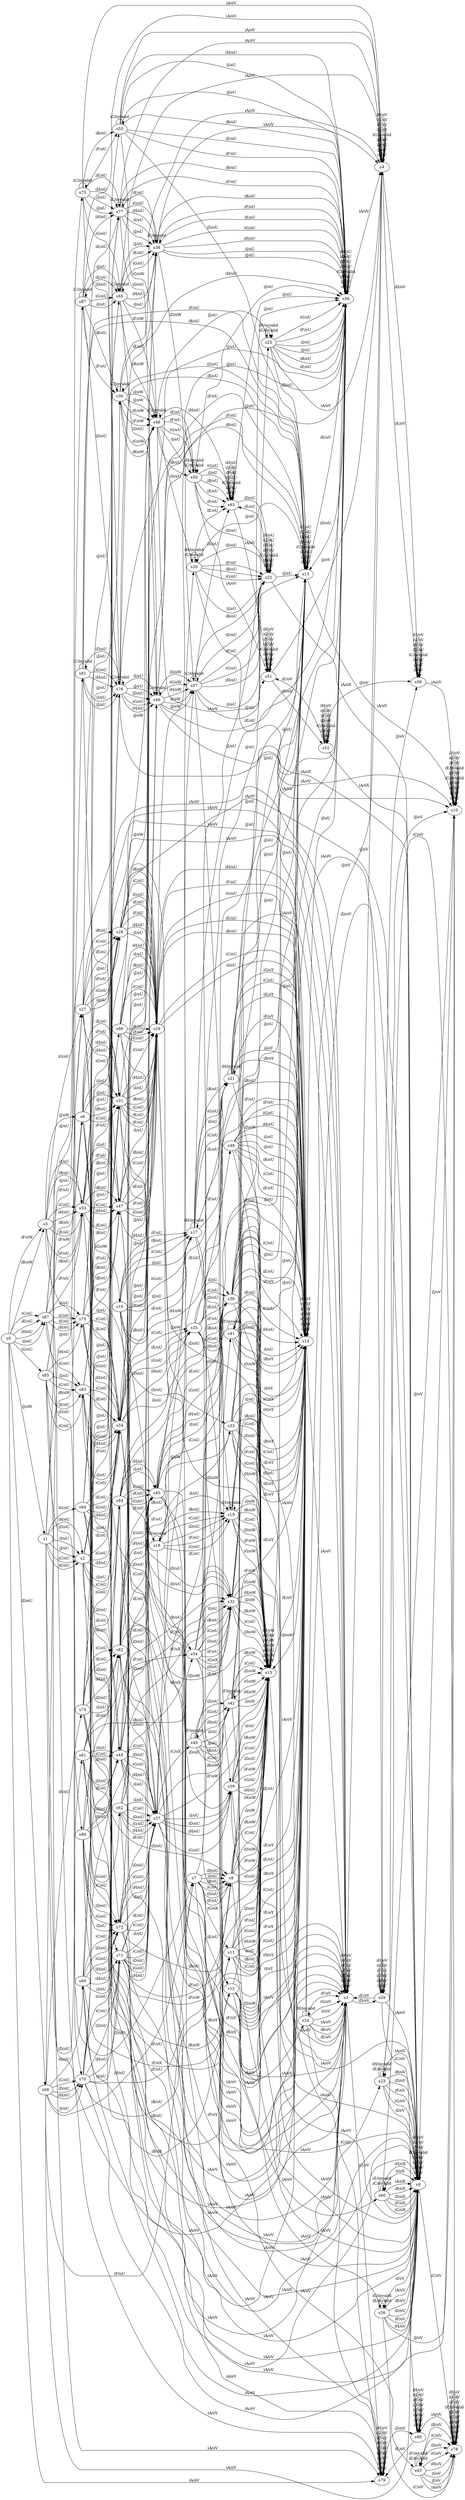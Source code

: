 digraph {
rankdir=LR
	s0 [color="black"]
	s0 -> s67 [ label="iI/oU" color="black"]
	s0 -> s1 [ label="iJ/oW" color="black"]
	s0 -> s79 [ label="iA/oV" color="black"]
	s0 -> s5 [ label="iB/oW" color="black"]
	s0 -> s67 [ label="iC/oU" color="black"]
	s0 -> s68 [ label="iD/oU" color="black"]
	s0 -> s67 [ label="iE/oU" color="black"]
	s0 -> s5 [ label="iF/oW" color="black"]
	s0 -> s85 [ label="iG/oU" color="black"]
	s0 -> s67 [ label="iH/oU" color="black"]
	s67 [color="black"]
	s67 -> s73 [ label="iI/oU" color="black"]
	s67 -> s75 [ label="iJ/oU" color="black"]
	s67 -> s3 [ label="iA/oV" color="black"]
	s67 -> s53 [ label="iB/oU" color="black"]
	s67 -> s73 [ label="iC/oU" color="black"]
	s67 -> s70 [ label="iD/oU" color="black"]
	s67 -> s73 [ label="iE/oU" color="black"]
	s67 -> s53 [ label="iF/oU" color="black"]
	s67 -> s83 [ label="iG/oU" color="black"]
	s67 -> s73 [ label="iH/oU" color="black"]
	s68 [color="black"]
	s68 -> s70 [ label="iI/oU" color="black"]
	s68 -> s81 [ label="iJ/oU" color="black"]
	s68 -> s9 [ label="iA/oV" color="black"]
	s68 -> s7 [ label="iB/oU" color="black"]
	s68 -> s70 [ label="iC/oU" color="black"]
	s68 -> s70 [ label="iD/oU" color="black"]
	s68 -> s74 [ label="iE/oU" color="black"]
	s68 -> s7 [ label="iF/oU" color="black"]
	s68 -> s69 [ label="iG/oU" color="black"]
	s68 -> s70 [ label="iH/oU" color="black"]
	s79 [color="black"]
	s79 -> s79 [ label="iI/oV" color="black"]
	s79 -> s79 [ label="iJ/oV" color="black"]
	s79 -> s79 [ label="iA/oV" color="black"]
	s79 -> s79 [ label="iB/oV" color="black"]
	s79 -> s79 [ label="iC/oV" color="black"]
	s79 -> s80 [ label="iD/oV" color="black"]
	s79 -> s79 [ label="iE/oV" color="black"]
	s79 -> s79 [ label="iF/oV" color="black"]
	s79 -> s79 [ label="iG/oV" color="black"]
	s79 -> s79 [ label="iH/oV" color="black"]
	s1 [color="black"]
	s1 -> s2 [ label="iI/oU" color="black"]
	s1 -> s2 [ label="iJ/oU" color="black"]
	s1 -> s79 [ label="iA/oV" color="black"]
	s1 -> s6 [ label="iB/oW" color="black"]
	s1 -> s2 [ label="iC/oU" color="black"]
	s1 -> s61 [ label="iD/oU" color="black"]
	s1 -> s2 [ label="iE/oU" color="black"]
	s1 -> s6 [ label="iF/oW" color="black"]
	s1 -> s64 [ label="iG/oU" color="black"]
	s1 -> s2 [ label="iH/oU" color="black"]
	s5 [color="black"]
	s5 -> s53 [ label="iI/oU" color="black"]
	s5 -> s6 [ label="iJ/oW" color="black"]
	s5 -> s79 [ label="iA/oV" color="black"]
	s5 -> s53 [ label="iB/oU" color="black"]
	s5 -> s53 [ label="iC/oU" color="black"]
	s5 -> s7 [ label="iD/oU" color="black"]
	s5 -> s53 [ label="iE/oU" color="black"]
	s5 -> s53 [ label="iF/oU" color="black"]
	s5 -> s27 [ label="iG/oU" color="black"]
	s5 -> s53 [ label="iH/oU" color="black"]
	s85 [color="black"]
	s85 -> s83 [ label="iI/oU" color="black"]
	s85 -> s87 [ label="iJ/oU" color="black"]
	s85 -> s3 [ label="iA/oV" color="black"]
	s85 -> s27 [ label="iB/oU" color="black"]
	s85 -> s83 [ label="iC/oU" color="black"]
	s85 -> s86 [ label="iD/oU" color="black"]
	s85 -> s83 [ label="iE/oU" color="black"]
	s85 -> s27 [ label="iF/oU" color="black"]
	s85 -> s83 [ label="iG/oU" color="black"]
	s85 -> s73 [ label="iH/oU" color="black"]
	s83 [color="black"]
	s83 -> s34 [ label="iI/oU" color="black"]
	s83 -> s65 [ label="iJ/oU" color="black"]
	s83 -> s3 [ label="iA/oV" color="black"]
	s83 -> s28 [ label="iB/oU" color="black"]
	s83 -> s34 [ label="iC/oU" color="black"]
	s83 -> s72 [ label="iD/oU" color="black"]
	s83 -> s34 [ label="iE/oU" color="black"]
	s83 -> s28 [ label="iF/oU" color="black"]
	s83 -> s34 [ label="iG/oU" color="black"]
	s83 -> s34 [ label="iH/oU" color="black"]
	s73 [color="black"]
	s73 -> s34 [ label="iI/oU" color="black"]
	s73 -> s77 [ label="iJ/oU" color="black"]
	s73 -> s3 [ label="iA/oV" color="black"]
	s73 -> s47 [ label="iB/oU" color="black"]
	s73 -> s34 [ label="iC/oU" color="black"]
	s73 -> s71 [ label="iD/oU" color="black"]
	s73 -> s34 [ label="iE/oU" color="black"]
	s73 -> s47 [ label="iF/oU" color="black"]
	s73 -> s34 [ label="iG/oU" color="black"]
	s73 -> s34 [ label="iH/oU" color="black"]
	s3 [color="black"]
	s3 -> s3 [ label="iI/oV" color="black"]
	s3 -> s4 [ label="iJ/oV" color="black"]
	s3 -> s3 [ label="iA/oV" color="black"]
	s3 -> s3 [ label="iB/oV" color="black"]
	s3 -> s79 [ label="iC/oV" color="black"]
	s3 -> s59 [ label="iD/oV" color="black"]
	s3 -> s3 [ label="iE/oV" color="black"]
	s3 -> s3 [ label="iF/oV" color="black"]
	s3 -> s3 [ label="iG/oV" color="black"]
	s3 -> s3 [ label="iH/oV" color="black"]
	s53 [color="black"]
	s53 -> s47 [ label="iI/oU" color="black"]
	s53 -> s55 [ label="iJ/oU" color="black"]
	s53 -> s3 [ label="iA/oV" color="black"]
	s53 -> s47 [ label="iB/oU" color="black"]
	s53 -> s47 [ label="iC/oU" color="black"]
	s53 -> s8 [ label="iD/oU" color="black"]
	s53 -> s47 [ label="iE/oU" color="black"]
	s53 -> s47 [ label="iF/oU" color="black"]
	s53 -> s28 [ label="iG/oU" color="black"]
	s53 -> s47 [ label="iH/oU" color="black"]
	s75 [color="black"]
	s75 -> s77 [ label="iI/oU" color="black"]
	s75 -> s77 [ label="iJ/oU" color="black"]
	s75 -> s4 [ label="iA/oV" color="black"]
	s75 -> s55 [ label="iB/oU" color="black"]
	s75 -> s75 [ label="iC/invalid" color="black"]
	s75 -> s76 [ label="iD/oU" color="black"]
	s75 -> s77 [ label="iE/oU" color="black"]
	s75 -> s55 [ label="iF/oU" color="black"]
	s75 -> s65 [ label="iG/oU" color="black"]
	s75 -> s77 [ label="iH/oU" color="black"]
	s70 [color="black"]
	s70 -> s71 [ label="iI/oU" color="black"]
	s70 -> s76 [ label="iJ/oU" color="black"]
	s70 -> s9 [ label="iA/oV" color="black"]
	s70 -> s8 [ label="iB/oU" color="black"]
	s70 -> s71 [ label="iC/oU" color="black"]
	s70 -> s71 [ label="iD/oU" color="black"]
	s70 -> s82 [ label="iE/oU" color="black"]
	s70 -> s8 [ label="iF/oU" color="black"]
	s70 -> s72 [ label="iG/oU" color="black"]
	s70 -> s71 [ label="iH/oU" color="black"]
	s7 [color="black"]
	s7 -> s8 [ label="iI/oU" color="black"]
	s7 -> s13 [ label="iJ/oU" color="black"]
	s7 -> s9 [ label="iA/oV" color="black"]
	s7 -> s8 [ label="iB/oU" color="black"]
	s7 -> s8 [ label="iC/oU" color="black"]
	s7 -> s8 [ label="iD/oU" color="black"]
	s7 -> s12 [ label="iE/oU" color="black"]
	s7 -> s8 [ label="iF/oU" color="black"]
	s7 -> s11 [ label="iG/oX" color="black"]
	s7 -> s8 [ label="iH/oU" color="black"]
	s74 [color="black"]
	s74 -> s82 [ label="iI/oU" color="black"]
	s74 -> s77 [ label="iJ/oU" color="black"]
	s74 -> s3 [ label="iA/oV" color="black"]
	s74 -> s12 [ label="iB/oU" color="black"]
	s74 -> s82 [ label="iC/oU" color="black"]
	s74 -> s71 [ label="iD/oU" color="black"]
	s74 -> s82 [ label="iE/oU" color="black"]
	s74 -> s12 [ label="iF/oU" color="black"]
	s74 -> s84 [ label="iG/oU" color="black"]
	s74 -> s82 [ label="iH/oU" color="black"]
	s69 [color="black"]
	s69 -> s72 [ label="iI/oU" color="black"]
	s69 -> s76 [ label="iJ/oU" color="black"]
	s69 -> s9 [ label="iA/oV" color="black"]
	s69 -> s11 [ label="iB/oX" color="black"]
	s69 -> s72 [ label="iC/oU" color="black"]
	s69 -> s72 [ label="iD/oU" color="black"]
	s69 -> s84 [ label="iE/oU" color="black"]
	s69 -> s11 [ label="iF/oX" color="black"]
	s69 -> s72 [ label="iG/oU" color="black"]
	s69 -> s72 [ label="iH/oU" color="black"]
	s9 [color="black"]
	s9 -> s9 [ label="iI/oV" color="black"]
	s9 -> s10 [ label="iJ/oV" color="black"]
	s9 -> s9 [ label="iA/oV" color="black"]
	s9 -> s9 [ label="iB/oV" color="black"]
	s9 -> s78 [ label="iC/oV" color="black"]
	s9 -> s9 [ label="iD/oV" color="black"]
	s9 -> s9 [ label="iE/invalid" color="black"]
	s9 -> s9 [ label="iF/oV" color="black"]
	s9 -> s9 [ label="iG/oV" color="black"]
	s9 -> s9 [ label="iH/oV" color="black"]
	s81 [color="black"]
	s81 -> s76 [ label="iI/oU" color="black"]
	s81 -> s76 [ label="iJ/oU" color="black"]
	s81 -> s10 [ label="iA/oV" color="black"]
	s81 -> s13 [ label="iB/oU" color="black"]
	s81 -> s81 [ label="iC/invalid" color="black"]
	s81 -> s76 [ label="iD/oU" color="black"]
	s81 -> s77 [ label="iE/oU" color="black"]
	s81 -> s13 [ label="iF/oU" color="black"]
	s81 -> s76 [ label="iG/oU" color="black"]
	s81 -> s76 [ label="iH/oU" color="black"]
	s80 [color="black"]
	s80 -> s80 [ label="iI/oV" color="black"]
	s80 -> s80 [ label="iJ/oV" color="black"]
	s80 -> s78 [ label="iA/oV" color="black"]
	s80 -> s80 [ label="iB/oV" color="black"]
	s80 -> s80 [ label="iC/oV" color="black"]
	s80 -> s80 [ label="iD/oV" color="black"]
	s80 -> s79 [ label="iE/oV" color="black"]
	s80 -> s80 [ label="iF/oV" color="black"]
	s80 -> s80 [ label="iG/oV" color="black"]
	s80 -> s80 [ label="iH/oV" color="black"]
	s61 [color="black"]
	s61 -> s44 [ label="iI/oU" color="black"]
	s61 -> s76 [ label="iJ/oU" color="black"]
	s61 -> s9 [ label="iA/oV" color="black"]
	s61 -> s54 [ label="iB/oU" color="black"]
	s61 -> s44 [ label="iC/oU" color="black"]
	s61 -> s44 [ label="iD/oU" color="black"]
	s61 -> s84 [ label="iE/oU" color="black"]
	s61 -> s54 [ label="iF/oU" color="black"]
	s61 -> s62 [ label="iG/oU" color="black"]
	s61 -> s44 [ label="iH/oU" color="black"]
	s64 [color="black"]
	s64 -> s34 [ label="iI/oU" color="black"]
	s64 -> s65 [ label="iJ/oU" color="black"]
	s64 -> s3 [ label="iA/oV" color="black"]
	s64 -> s66 [ label="iB/oU" color="black"]
	s64 -> s34 [ label="iC/oU" color="black"]
	s64 -> s44 [ label="iD/oU" color="black"]
	s64 -> s34 [ label="iE/oU" color="black"]
	s64 -> s66 [ label="iF/oU" color="black"]
	s64 -> s34 [ label="iG/oU" color="black"]
	s64 -> s34 [ label="iH/oU" color="black"]
	s6 [color="black"]
	s6 -> s31 [ label="iI/oU" color="black"]
	s6 -> s31 [ label="iJ/oU" color="black"]
	s6 -> s79 [ label="iA/oV" color="black"]
	s6 -> s31 [ label="iB/oU" color="black"]
	s6 -> s31 [ label="iC/oU" color="black"]
	s6 -> s54 [ label="iD/oU" color="black"]
	s6 -> s31 [ label="iE/oU" color="black"]
	s6 -> s31 [ label="iF/oU" color="black"]
	s6 -> s16 [ label="iG/oW" color="black"]
	s6 -> s31 [ label="iH/oU" color="black"]
	s2 [color="black"]
	s2 -> s34 [ label="iI/oU" color="black"]
	s2 -> s77 [ label="iJ/oU" color="black"]
	s2 -> s3 [ label="iA/oV" color="black"]
	s2 -> s31 [ label="iB/oU" color="black"]
	s2 -> s34 [ label="iC/oU" color="black"]
	s2 -> s44 [ label="iD/oU" color="black"]
	s2 -> s34 [ label="iE/oU" color="black"]
	s2 -> s31 [ label="iF/oU" color="black"]
	s2 -> s34 [ label="iG/oU" color="black"]
	s2 -> s34 [ label="iH/oU" color="black"]
	s27 [color="black"]
	s27 -> s28 [ label="iI/oU" color="black"]
	s27 -> s30 [ label="iJ/oU" color="black"]
	s27 -> s3 [ label="iA/oV" color="black"]
	s27 -> s28 [ label="iB/oU" color="black"]
	s27 -> s28 [ label="iC/oU" color="black"]
	s27 -> s33 [ label="iD/oU" color="black"]
	s27 -> s28 [ label="iE/oU" color="black"]
	s27 -> s28 [ label="iF/oU" color="black"]
	s27 -> s28 [ label="iG/oU" color="black"]
	s27 -> s47 [ label="iH/oU" color="black"]
	s86 [color="black"]
	s86 -> s72 [ label="iI/oU" color="black"]
	s86 -> s76 [ label="iJ/oU" color="black"]
	s86 -> s9 [ label="iA/oV" color="black"]
	s86 -> s33 [ label="iB/oU" color="black"]
	s86 -> s72 [ label="iC/oU" color="black"]
	s86 -> s72 [ label="iD/oU" color="black"]
	s86 -> s84 [ label="iE/oU" color="black"]
	s86 -> s33 [ label="iF/oU" color="black"]
	s86 -> s72 [ label="iG/oU" color="black"]
	s86 -> s71 [ label="iH/oU" color="black"]
	s87 [color="black"]
	s87 -> s65 [ label="iI/oU" color="black"]
	s87 -> s65 [ label="iJ/oU" color="black"]
	s87 -> s4 [ label="iA/oV" color="black"]
	s87 -> s30 [ label="iB/oU" color="black"]
	s87 -> s87 [ label="iC/invalid" color="black"]
	s87 -> s76 [ label="iD/oU" color="black"]
	s87 -> s65 [ label="iE/oU" color="black"]
	s87 -> s30 [ label="iF/oU" color="black"]
	s87 -> s65 [ label="iG/oU" color="black"]
	s87 -> s77 [ label="iH/oU" color="black"]
	s72 [color="black"]
	s72 -> s37 [ label="iI/oU" color="black"]
	s72 -> s46 [ label="iJ/oU" color="black"]
	s72 -> s9 [ label="iA/oV" color="black"]
	s72 -> s15 [ label="iB/oU" color="black"]
	s72 -> s37 [ label="iC/oU" color="black"]
	s72 -> s37 [ label="iD/oU" color="black"]
	s72 -> s45 [ label="iE/oU" color="black"]
	s72 -> s15 [ label="iF/oU" color="black"]
	s72 -> s37 [ label="iG/oU" color="black"]
	s72 -> s37 [ label="iH/oU" color="black"]
	s65 [color="black"]
	s65 -> s38 [ label="iI/oU" color="black"]
	s65 -> s38 [ label="iJ/oU" color="black"]
	s65 -> s4 [ label="iA/oV" color="black"]
	s65 -> s49 [ label="iB/oW" color="black"]
	s65 -> s65 [ label="iC/invalid" color="black"]
	s65 -> s46 [ label="iD/oU" color="black"]
	s65 -> s38 [ label="iE/oU" color="black"]
	s65 -> s49 [ label="iF/oW" color="black"]
	s65 -> s38 [ label="iG/oU" color="black"]
	s65 -> s38 [ label="iH/oU" color="black"]
	s34 [color="black"]
	s34 -> s35 [ label="iI/oU" color="black"]
	s34 -> s38 [ label="iJ/oU" color="black"]
	s34 -> s3 [ label="iA/oV" color="black"]
	s34 -> s29 [ label="iB/oU" color="black"]
	s34 -> s35 [ label="iC/oU" color="black"]
	s34 -> s37 [ label="iD/oU" color="black"]
	s34 -> s35 [ label="iE/oU" color="black"]
	s34 -> s29 [ label="iF/oU" color="black"]
	s34 -> s35 [ label="iG/oU" color="black"]
	s34 -> s35 [ label="iH/oU" color="black"]
	s28 [color="black"]
	s28 -> s29 [ label="iI/oU" color="black"]
	s28 -> s49 [ label="iJ/oW" color="black"]
	s28 -> s3 [ label="iA/oV" color="black"]
	s28 -> s29 [ label="iB/oU" color="black"]
	s28 -> s29 [ label="iC/oU" color="black"]
	s28 -> s15 [ label="iD/oU" color="black"]
	s28 -> s29 [ label="iE/oU" color="black"]
	s28 -> s29 [ label="iF/oU" color="black"]
	s28 -> s29 [ label="iG/oU" color="black"]
	s28 -> s29 [ label="iH/oU" color="black"]
	s71 [color="black"]
	s71 -> s37 [ label="iI/oU" color="black"]
	s71 -> s46 [ label="iJ/oU" color="black"]
	s71 -> s9 [ label="iA/oV" color="black"]
	s71 -> s15 [ label="iB/oW" color="black"]
	s71 -> s37 [ label="iC/oU" color="black"]
	s71 -> s37 [ label="iD/oU" color="black"]
	s71 -> s45 [ label="iE/oU" color="black"]
	s71 -> s15 [ label="iF/oW" color="black"]
	s71 -> s37 [ label="iG/oU" color="black"]
	s71 -> s37 [ label="iH/oU" color="black"]
	s47 [color="black"]
	s47 -> s29 [ label="iI/oU" color="black"]
	s47 -> s56 [ label="iJ/oU" color="black"]
	s47 -> s3 [ label="iA/oV" color="black"]
	s47 -> s29 [ label="iB/oU" color="black"]
	s47 -> s29 [ label="iC/oU" color="black"]
	s47 -> s15 [ label="iD/oW" color="black"]
	s47 -> s29 [ label="iE/oU" color="black"]
	s47 -> s29 [ label="iF/oU" color="black"]
	s47 -> s29 [ label="iG/oU" color="black"]
	s47 -> s29 [ label="iH/oU" color="black"]
	s77 [color="black"]
	s77 -> s38 [ label="iI/oU" color="black"]
	s77 -> s38 [ label="iJ/oU" color="black"]
	s77 -> s4 [ label="iA/oV" color="black"]
	s77 -> s56 [ label="iB/oU" color="black"]
	s77 -> s77 [ label="iC/invalid" color="black"]
	s77 -> s46 [ label="iD/oU" color="black"]
	s77 -> s38 [ label="iE/oU" color="black"]
	s77 -> s56 [ label="iF/oU" color="black"]
	s77 -> s38 [ label="iG/oU" color="black"]
	s77 -> s38 [ label="iH/oU" color="black"]
	s4 [color="black"]
	s4 -> s4 [ label="iI/oV" color="black"]
	s4 -> s4 [ label="iJ/oV" color="black"]
	s4 -> s4 [ label="iA/oV" color="black"]
	s4 -> s4 [ label="iB/oV" color="black"]
	s4 -> s4 [ label="iC/invalid" color="black"]
	s4 -> s58 [ label="iD/oV" color="black"]
	s4 -> s4 [ label="iE/oV" color="black"]
	s4 -> s4 [ label="iF/oV" color="black"]
	s4 -> s4 [ label="iG/oV" color="black"]
	s4 -> s4 [ label="iH/oV" color="black"]
	s59 [color="black"]
	s59 -> s59 [ label="iI/oV" color="black"]
	s59 -> s58 [ label="iJ/oV" color="black"]
	s59 -> s9 [ label="iA/oV" color="black"]
	s59 -> s59 [ label="iB/oV" color="black"]
	s59 -> s80 [ label="iC/oV" color="black"]
	s59 -> s59 [ label="iD/oV" color="black"]
	s59 -> s3 [ label="iE/oV" color="black"]
	s59 -> s59 [ label="iF/oV" color="black"]
	s59 -> s59 [ label="iG/oV" color="black"]
	s59 -> s59 [ label="iH/oV" color="black"]
	s55 [color="black"]
	s55 -> s56 [ label="iI/oU" color="black"]
	s55 -> s56 [ label="iJ/oU" color="black"]
	s55 -> s4 [ label="iA/oV" color="black"]
	s55 -> s56 [ label="iB/oU" color="black"]
	s55 -> s55 [ label="iC/invalid" color="black"]
	s55 -> s13 [ label="iD/oU" color="black"]
	s55 -> s56 [ label="iE/oU" color="black"]
	s55 -> s56 [ label="iF/oU" color="black"]
	s55 -> s49 [ label="iG/oW" color="black"]
	s55 -> s56 [ label="iH/oU" color="black"]
	s8 [color="black"]
	s8 -> s15 [ label="iI/oW" color="black"]
	s8 -> s13 [ label="iJ/oU" color="black"]
	s8 -> s9 [ label="iA/oV" color="black"]
	s8 -> s15 [ label="iB/oW" color="black"]
	s8 -> s15 [ label="iC/oU" color="black"]
	s8 -> s15 [ label="iD/oW" color="black"]
	s8 -> s14 [ label="iE/oY" color="black"]
	s8 -> s15 [ label="iF/oW" color="black"]
	s8 -> s15 [ label="iG/oU" color="black"]
	s8 -> s15 [ label="iH/oW" color="black"]
	s76 [color="black"]
	s76 -> s46 [ label="iI/oU" color="black"]
	s76 -> s46 [ label="iJ/oU" color="black"]
	s76 -> s10 [ label="iA/oV" color="black"]
	s76 -> s13 [ label="iB/oU" color="black"]
	s76 -> s76 [ label="iC/invalid" color="black"]
	s76 -> s46 [ label="iD/oU" color="black"]
	s76 -> s38 [ label="iE/oU" color="black"]
	s76 -> s13 [ label="iF/oU" color="black"]
	s76 -> s46 [ label="iG/oU" color="black"]
	s76 -> s46 [ label="iH/oU" color="black"]
	s82 [color="black"]
	s82 -> s45 [ label="iI/oU" color="black"]
	s82 -> s38 [ label="iJ/oU" color="black"]
	s82 -> s3 [ label="iA/oV" color="black"]
	s82 -> s14 [ label="iB/oY" color="black"]
	s82 -> s45 [ label="iC/oU" color="black"]
	s82 -> s37 [ label="iD/oU" color="black"]
	s82 -> s45 [ label="iE/oU" color="black"]
	s82 -> s14 [ label="iF/oY" color="black"]
	s82 -> s45 [ label="iG/oU" color="black"]
	s82 -> s45 [ label="iH/oU" color="black"]
	s13 [color="black"]
	s13 -> s13 [ label="iI/oU" color="black"]
	s13 -> s13 [ label="iJ/oU" color="black"]
	s13 -> s10 [ label="iA/oV" color="black"]
	s13 -> s13 [ label="iB/oU" color="black"]
	s13 -> s13 [ label="iC/invalid" color="black"]
	s13 -> s13 [ label="iD/oU" color="black"]
	s13 -> s56 [ label="iE/oU" color="black"]
	s13 -> s13 [ label="iF/oU" color="black"]
	s13 -> s13 [ label="iG/oU" color="black"]
	s13 -> s13 [ label="iH/oU" color="black"]
	s11 [color="black"]
	s11 -> s15 [ label="iI/oU" color="black"]
	s11 -> s13 [ label="iJ/oU" color="black"]
	s11 -> s26 [ label="iA/oY" color="black"]
	s11 -> s15 [ label="iB/oU" color="black"]
	s11 -> s15 [ label="iC/oU" color="black"]
	s11 -> s15 [ label="iD/oU" color="black"]
	s11 -> s14 [ label="iE/oU" color="black"]
	s11 -> s15 [ label="iF/oU" color="black"]
	s11 -> s15 [ label="iG/oU" color="black"]
	s11 -> s15 [ label="iH/oW" color="black"]
	s12 [color="black"]
	s12 -> s14 [ label="iI/oY" color="black"]
	s12 -> s56 [ label="iJ/oU" color="black"]
	s12 -> s3 [ label="iA/oV" color="black"]
	s12 -> s14 [ label="iB/oY" color="black"]
	s12 -> s14 [ label="iC/oU" color="black"]
	s12 -> s15 [ label="iD/oW" color="black"]
	s12 -> s14 [ label="iE/oY" color="black"]
	s12 -> s14 [ label="iF/oY" color="black"]
	s12 -> s14 [ label="iG/oU" color="black"]
	s12 -> s14 [ label="iH/oY" color="black"]
	s84 [color="black"]
	s84 -> s45 [ label="iI/oU" color="black"]
	s84 -> s38 [ label="iJ/oU" color="black"]
	s84 -> s3 [ label="iA/oV" color="black"]
	s84 -> s14 [ label="iB/oU" color="black"]
	s84 -> s45 [ label="iC/oU" color="black"]
	s84 -> s37 [ label="iD/oU" color="black"]
	s84 -> s45 [ label="iE/oU" color="black"]
	s84 -> s14 [ label="iF/oU" color="black"]
	s84 -> s45 [ label="iG/oU" color="black"]
	s84 -> s45 [ label="iH/oU" color="black"]
	s10 [color="black"]
	s10 -> s10 [ label="iI/oV" color="black"]
	s10 -> s10 [ label="iJ/oV" color="black"]
	s10 -> s10 [ label="iA/oV" color="black"]
	s10 -> s10 [ label="iB/oV" color="black"]
	s10 -> s10 [ label="iC/invalid" color="black"]
	s10 -> s10 [ label="iD/oV" color="black"]
	s10 -> s10 [ label="iE/invalid" color="black"]
	s10 -> s10 [ label="iF/oV" color="black"]
	s10 -> s10 [ label="iG/oV" color="black"]
	s10 -> s10 [ label="iH/oV" color="black"]
	s78 [color="black"]
	s78 -> s78 [ label="iI/oV" color="black"]
	s78 -> s78 [ label="iJ/oV" color="black"]
	s78 -> s78 [ label="iA/oV" color="black"]
	s78 -> s78 [ label="iB/oV" color="black"]
	s78 -> s78 [ label="iC/oV" color="black"]
	s78 -> s78 [ label="iD/oV" color="black"]
	s78 -> s78 [ label="iE/invalid" color="black"]
	s78 -> s78 [ label="iF/oV" color="black"]
	s78 -> s78 [ label="iG/oV" color="black"]
	s78 -> s78 [ label="iH/oV" color="black"]
	s54 [color="black"]
	s54 -> s32 [ label="iI/oU" color="black"]
	s54 -> s13 [ label="iJ/oU" color="black"]
	s54 -> s9 [ label="iA/oV" color="black"]
	s54 -> s32 [ label="iB/oU" color="black"]
	s54 -> s32 [ label="iC/oU" color="black"]
	s54 -> s32 [ label="iD/oU" color="black"]
	s54 -> s14 [ label="iE/oU" color="black"]
	s54 -> s32 [ label="iF/oU" color="black"]
	s54 -> s32 [ label="iG/oX" color="black"]
	s54 -> s32 [ label="iH/oU" color="black"]
	s62 [color="black"]
	s62 -> s37 [ label="iI/oU" color="black"]
	s62 -> s46 [ label="iJ/oU" color="black"]
	s62 -> s9 [ label="iA/oV" color="black"]
	s62 -> s32 [ label="iB/oX" color="black"]
	s62 -> s37 [ label="iC/oU" color="black"]
	s62 -> s37 [ label="iD/oU" color="black"]
	s62 -> s45 [ label="iE/oU" color="black"]
	s62 -> s32 [ label="iF/oX" color="black"]
	s62 -> s37 [ label="iG/oU" color="black"]
	s62 -> s37 [ label="iH/oU" color="black"]
	s44 [color="black"]
	s44 -> s37 [ label="iI/oU" color="black"]
	s44 -> s46 [ label="iJ/oU" color="black"]
	s44 -> s9 [ label="iA/oV" color="black"]
	s44 -> s32 [ label="iB/oU" color="black"]
	s44 -> s37 [ label="iC/oU" color="black"]
	s44 -> s37 [ label="iD/oU" color="black"]
	s44 -> s45 [ label="iE/oU" color="black"]
	s44 -> s32 [ label="iF/oU" color="black"]
	s44 -> s37 [ label="iG/oU" color="black"]
	s44 -> s37 [ label="iH/oU" color="black"]
	s66 [color="black"]
	s66 -> s29 [ label="iI/oU" color="black"]
	s66 -> s49 [ label="iJ/oW" color="black"]
	s66 -> s3 [ label="iA/oV" color="black"]
	s66 -> s29 [ label="iB/oU" color="black"]
	s66 -> s29 [ label="iC/oU" color="black"]
	s66 -> s32 [ label="iD/oU" color="black"]
	s66 -> s29 [ label="iE/oU" color="black"]
	s66 -> s29 [ label="iF/oU" color="black"]
	s66 -> s29 [ label="iG/oU" color="black"]
	s66 -> s29 [ label="iH/oU" color="black"]
	s16 [color="black"]
	s16 -> s17 [ label="iI/oU" color="black"]
	s16 -> s17 [ label="iJ/oU" color="black"]
	s16 -> s79 [ label="iA/oV" color="black"]
	s16 -> s17 [ label="iB/oU" color="black"]
	s16 -> s17 [ label="iC/oU" color="black"]
	s16 -> s18 [ label="iD/oU" color="black"]
	s16 -> s17 [ label="iE/oU" color="black"]
	s16 -> s17 [ label="iF/oU" color="black"]
	s16 -> s17 [ label="iG/oU" color="black"]
	s16 -> s48 [ label="iH/oW" color="black"]
	s31 [color="black"]
	s31 -> s29 [ label="iI/oU" color="black"]
	s31 -> s56 [ label="iJ/oU" color="black"]
	s31 -> s3 [ label="iA/oV" color="black"]
	s31 -> s29 [ label="iB/oU" color="black"]
	s31 -> s29 [ label="iC/oU" color="black"]
	s31 -> s32 [ label="iD/oU" color="black"]
	s31 -> s29 [ label="iE/oU" color="black"]
	s31 -> s29 [ label="iF/oU" color="black"]
	s31 -> s29 [ label="iG/oU" color="black"]
	s31 -> s29 [ label="iH/oU" color="black"]
	s33 [color="black"]
	s33 -> s15 [ label="iI/oU" color="black"]
	s33 -> s13 [ label="iJ/oU" color="black"]
	s33 -> s9 [ label="iA/oV" color="black"]
	s33 -> s15 [ label="iB/oU" color="black"]
	s33 -> s15 [ label="iC/oU" color="black"]
	s33 -> s15 [ label="iD/oU" color="black"]
	s33 -> s14 [ label="iE/oU" color="black"]
	s33 -> s15 [ label="iF/oU" color="black"]
	s33 -> s15 [ label="iG/oU" color="black"]
	s33 -> s15 [ label="iH/oW" color="black"]
	s30 [color="black"]
	s30 -> s49 [ label="iI/oW" color="black"]
	s30 -> s49 [ label="iJ/oW" color="black"]
	s30 -> s4 [ label="iA/oV" color="black"]
	s30 -> s49 [ label="iB/oW" color="black"]
	s30 -> s30 [ label="iC/invalid" color="black"]
	s30 -> s13 [ label="iD/oU" color="black"]
	s30 -> s49 [ label="iE/oW" color="black"]
	s30 -> s49 [ label="iF/oW" color="black"]
	s30 -> s49 [ label="iG/oW" color="black"]
	s30 -> s56 [ label="iH/oU" color="black"]
	s37 [color="black"]
	s37 -> s39 [ label="iI/oU" color="black"]
	s37 -> s57 [ label="iJ/oW" color="black"]
	s37 -> s9 [ label="iA/oV" color="black"]
	s37 -> s15 [ label="iB/oW" color="black"]
	s37 -> s40 [ label="iC/oX" color="black"]
	s37 -> s39 [ label="iD/oU" color="black"]
	s37 -> s36 [ label="iE/oU" color="black"]
	s37 -> s15 [ label="iF/oW" color="black"]
	s37 -> s39 [ label="iG/oU" color="black"]
	s37 -> s39 [ label="iH/oU" color="black"]
	s46 [color="black"]
	s46 -> s57 [ label="iI/oW" color="black"]
	s46 -> s57 [ label="iJ/oW" color="black"]
	s46 -> s10 [ label="iA/oV" color="black"]
	s46 -> s13 [ label="iB/oU" color="black"]
	s46 -> s46 [ label="iC/invalid" color="black"]
	s46 -> s57 [ label="iD/oW" color="black"]
	s46 -> s56 [ label="iE/oU" color="black"]
	s46 -> s13 [ label="iF/oU" color="black"]
	s46 -> s57 [ label="iG/oW" color="black"]
	s46 -> s57 [ label="iH/oW" color="black"]
	s45 [color="black"]
	s45 -> s36 [ label="iI/oU" color="black"]
	s45 -> s56 [ label="iJ/oU" color="black"]
	s45 -> s3 [ label="iA/oV" color="black"]
	s45 -> s14 [ label="iB/oY" color="black"]
	s45 -> s36 [ label="iC/oU" color="black"]
	s45 -> s39 [ label="iD/oU" color="black"]
	s45 -> s36 [ label="iE/oU" color="black"]
	s45 -> s14 [ label="iF/oY" color="black"]
	s45 -> s36 [ label="iG/oU" color="black"]
	s45 -> s36 [ label="iH/oU" color="black"]
	s15 [color="black"]
	s15 -> s15 [ label="iI/oW" color="black"]
	s15 -> s13 [ label="iJ/oU" color="black"]
	s15 -> s9 [ label="iA/oV" color="black"]
	s15 -> s15 [ label="iB/oW" color="black"]
	s15 -> s15 [ label="iC/oU" color="black"]
	s15 -> s15 [ label="iD/oW" color="black"]
	s15 -> s14 [ label="iE/oY" color="black"]
	s15 -> s15 [ label="iF/oW" color="black"]
	s15 -> s15 [ label="iG/oW" color="black"]
	s15 -> s15 [ label="iH/oW" color="black"]
	s49 [color="black"]
	s49 -> s50 [ label="iI/oU" color="black"]
	s49 -> s25 [ label="iJ/oU" color="black"]
	s49 -> s51 [ label="iA/oV" color="black"]
	s49 -> s50 [ label="iB/oU" color="black"]
	s49 -> s49 [ label="iC/invalid" color="black"]
	s49 -> s20 [ label="iD/oU" color="black"]
	s49 -> s50 [ label="iE/oU" color="black"]
	s49 -> s50 [ label="iF/oU" color="black"]
	s49 -> s50 [ label="iG/oU" color="black"]
	s49 -> s63 [ label="iH/oU" color="black"]
	s38 [color="black"]
	s38 -> s56 [ label="iI/oU" color="black"]
	s38 -> s56 [ label="iJ/oU" color="black"]
	s38 -> s4 [ label="iA/oV" color="black"]
	s38 -> s56 [ label="iB/oU" color="black"]
	s38 -> s38 [ label="iC/invalid" color="black"]
	s38 -> s57 [ label="iD/oW" color="black"]
	s38 -> s56 [ label="iE/oU" color="black"]
	s38 -> s56 [ label="iF/oU" color="black"]
	s38 -> s56 [ label="iG/oU" color="black"]
	s38 -> s56 [ label="iH/oU" color="black"]
	s35 [color="black"]
	s35 -> s36 [ label="iI/oU" color="black"]
	s35 -> s56 [ label="iJ/oU" color="black"]
	s35 -> s3 [ label="iA/oV" color="black"]
	s35 -> s14 [ label="iB/oU" color="black"]
	s35 -> s36 [ label="iC/oU" color="black"]
	s35 -> s39 [ label="iD/oU" color="black"]
	s35 -> s36 [ label="iE/oU" color="black"]
	s35 -> s14 [ label="iF/oU" color="black"]
	s35 -> s36 [ label="iG/oU" color="black"]
	s35 -> s36 [ label="iH/oU" color="black"]
	s29 [color="black"]
	s29 -> s14 [ label="iI/oU" color="black"]
	s29 -> s56 [ label="iJ/oU" color="black"]
	s29 -> s3 [ label="iA/oV" color="black"]
	s29 -> s14 [ label="iB/oU" color="black"]
	s29 -> s14 [ label="iC/oU" color="black"]
	s29 -> s15 [ label="iD/oW" color="black"]
	s29 -> s14 [ label="iE/oU" color="black"]
	s29 -> s14 [ label="iF/oU" color="black"]
	s29 -> s14 [ label="iG/oU" color="black"]
	s29 -> s14 [ label="iH/oU" color="black"]
	s56 [color="black"]
	s56 -> s56 [ label="iI/oU" color="black"]
	s56 -> s56 [ label="iJ/oU" color="black"]
	s56 -> s4 [ label="iA/oV" color="black"]
	s56 -> s56 [ label="iB/oU" color="black"]
	s56 -> s56 [ label="iC/invalid" color="black"]
	s56 -> s13 [ label="iD/oU" color="black"]
	s56 -> s56 [ label="iE/oU" color="black"]
	s56 -> s56 [ label="iF/oU" color="black"]
	s56 -> s56 [ label="iG/oU" color="black"]
	s56 -> s56 [ label="iH/oU" color="black"]
	s58 [color="black"]
	s58 -> s58 [ label="iI/oV" color="black"]
	s58 -> s58 [ label="iJ/oV" color="black"]
	s58 -> s10 [ label="iA/oV" color="black"]
	s58 -> s58 [ label="iB/oV" color="black"]
	s58 -> s58 [ label="iC/invalid" color="black"]
	s58 -> s58 [ label="iD/oV" color="black"]
	s58 -> s4 [ label="iE/oV" color="black"]
	s58 -> s58 [ label="iF/oV" color="black"]
	s58 -> s58 [ label="iG/oV" color="black"]
	s58 -> s58 [ label="iH/oV" color="black"]
	s14 [color="black"]
	s14 -> s14 [ label="iI/oY" color="black"]
	s14 -> s56 [ label="iJ/oU" color="black"]
	s14 -> s3 [ label="iA/oV" color="black"]
	s14 -> s14 [ label="iB/oY" color="black"]
	s14 -> s14 [ label="iC/oU" color="black"]
	s14 -> s15 [ label="iD/oW" color="black"]
	s14 -> s14 [ label="iE/oY" color="black"]
	s14 -> s14 [ label="iF/oY" color="black"]
	s14 -> s14 [ label="iG/oY" color="black"]
	s14 -> s14 [ label="iH/oY" color="black"]
	s26 [color="black"]
	s26 -> s9 [ label="iI/oV" color="black"]
	s26 -> s10 [ label="iJ/oV" color="black"]
	s26 -> s9 [ label="iA/oV" color="black"]
	s26 -> s9 [ label="iB/oV" color="black"]
	s26 -> s78 [ label="iC/oV" color="black"]
	s26 -> s9 [ label="iD/oV" color="black"]
	s26 -> s26 [ label="iE/invalid" color="black"]
	s26 -> s9 [ label="iF/oV" color="black"]
	s26 -> s26 [ label="iG/invalid" color="black"]
	s26 -> s9 [ label="iH/oV" color="black"]
	s32 [color="black"]
	s32 -> s15 [ label="iI/oW" color="black"]
	s32 -> s13 [ label="iJ/oU" color="black"]
	s32 -> s9 [ label="iA/oU" color="black"]
	s32 -> s15 [ label="iB/oW" color="black"]
	s32 -> s15 [ label="iC/oU" color="black"]
	s32 -> s15 [ label="iD/oW" color="black"]
	s32 -> s14 [ label="iE/oY" color="black"]
	s32 -> s15 [ label="iF/oW" color="black"]
	s32 -> s15 [ label="iG/oW" color="black"]
	s32 -> s15 [ label="iH/oW" color="black"]
	s48 [color="black"]
	s48 -> s14 [ label="iI/oU" color="black"]
	s48 -> s14 [ label="iJ/oU" color="black"]
	s48 -> s79 [ label="iA/oV" color="black"]
	s48 -> s14 [ label="iB/oU" color="black"]
	s48 -> s14 [ label="iC/oU" color="black"]
	s48 -> s15 [ label="iD/oU" color="black"]
	s48 -> s14 [ label="iE/oU" color="black"]
	s48 -> s14 [ label="iF/oU" color="black"]
	s48 -> s14 [ label="iG/oU" color="black"]
	s48 -> s14 [ label="iH/oU" color="black"]
	s18 [color="black"]
	s18 -> s19 [ label="iI/oU" color="black"]
	s18 -> s20 [ label="iJ/oW" color="black"]
	s18 -> s23 [ label="iA/oV" color="black"]
	s18 -> s19 [ label="iB/oU" color="black"]
	s18 -> s19 [ label="iC/oU" color="black"]
	s18 -> s19 [ label="iD/oU" color="black"]
	s18 -> s21 [ label="iE/oU" color="black"]
	s18 -> s19 [ label="iF/oU" color="black"]
	s18 -> s19 [ label="iG/oU" color="black"]
	s18 -> s18 [ label="iH/invalid" color="black"]
	s17 [color="black"]
	s17 -> s21 [ label="iI/oU" color="black"]
	s17 -> s25 [ label="iJ/oU" color="black"]
	s17 -> s24 [ label="iA/oV" color="black"]
	s17 -> s21 [ label="iB/oU" color="black"]
	s17 -> s21 [ label="iC/oU" color="black"]
	s17 -> s19 [ label="iD/oU" color="black"]
	s17 -> s21 [ label="iE/oU" color="black"]
	s17 -> s21 [ label="iF/oU" color="black"]
	s17 -> s21 [ label="iG/oU" color="black"]
	s17 -> s17 [ label="iH/invalid" color="black"]
	s57 [color="black"]
	s57 -> s22 [ label="iI/oU" color="black"]
	s57 -> s13 [ label="iJ/oU" color="black"]
	s57 -> s60 [ label="iA/oV" color="black"]
	s57 -> s22 [ label="iB/oU" color="black"]
	s57 -> s57 [ label="iC/invalid" color="black"]
	s57 -> s22 [ label="iD/oU" color="black"]
	s57 -> s63 [ label="iE/oU" color="black"]
	s57 -> s22 [ label="iF/oU" color="black"]
	s57 -> s22 [ label="iG/oU" color="black"]
	s57 -> s22 [ label="iH/oU" color="black"]
	s36 [color="black"]
	s36 -> s14 [ label="iI/oU" color="black"]
	s36 -> s56 [ label="iJ/oU" color="black"]
	s36 -> s3 [ label="iA/oV" color="black"]
	s36 -> s14 [ label="iB/oY" color="black"]
	s36 -> s14 [ label="iC/oU" color="black"]
	s36 -> s15 [ label="iD/oU" color="black"]
	s36 -> s14 [ label="iE/oU" color="black"]
	s36 -> s14 [ label="iF/oY" color="black"]
	s36 -> s14 [ label="iG/oU" color="black"]
	s36 -> s14 [ label="iH/oU" color="black"]
	s40 [color="black"]
	s40 -> s42 [ label="iI/oU" color="black"]
	s40 -> s42 [ label="iJ/oU" color="black"]
	s40 -> s43 [ label="iA/oV" color="black"]
	s40 -> s42 [ label="iB/oU" color="black"]
	s40 -> s42 [ label="iC/oU" color="black"]
	s40 -> s42 [ label="iD/oU" color="black"]
	s40 -> s41 [ label="iE/oU" color="black"]
	s40 -> s40 [ label="iF/invalid" color="black"]
	s40 -> s42 [ label="iG/oU" color="black"]
	s40 -> s42 [ label="iH/oU" color="black"]
	s39 [color="black"]
	s39 -> s15 [ label="iI/oU" color="black"]
	s39 -> s13 [ label="iJ/oU" color="black"]
	s39 -> s9 [ label="iA/oV" color="black"]
	s39 -> s15 [ label="iB/oW" color="black"]
	s39 -> s15 [ label="iC/oU" color="black"]
	s39 -> s15 [ label="iD/oU" color="black"]
	s39 -> s14 [ label="iE/oU" color="black"]
	s39 -> s15 [ label="iF/oW" color="black"]
	s39 -> s15 [ label="iG/oU" color="black"]
	s39 -> s15 [ label="iH/oU" color="black"]
	s20 [color="black"]
	s20 -> s22 [ label="iI/oU" color="black"]
	s20 -> s13 [ label="iJ/oU" color="black"]
	s20 -> s9 [ label="iA/oX" color="black"]
	s20 -> s22 [ label="iB/oU" color="black"]
	s20 -> s20 [ label="iC/invalid" color="black"]
	s20 -> s22 [ label="iD/oU" color="black"]
	s20 -> s63 [ label="iE/oU" color="black"]
	s20 -> s22 [ label="iF/oU" color="black"]
	s20 -> s22 [ label="iG/oU" color="black"]
	s20 -> s20 [ label="iH/invalid" color="black"]
	s50 [color="black"]
	s50 -> s63 [ label="iI/oU" color="black"]
	s50 -> s56 [ label="iJ/oU" color="black"]
	s50 -> s51 [ label="iA/oV" color="black"]
	s50 -> s63 [ label="iB/oU" color="black"]
	s50 -> s50 [ label="iC/invalid" color="black"]
	s50 -> s22 [ label="iD/oU" color="black"]
	s50 -> s63 [ label="iE/oU" color="black"]
	s50 -> s63 [ label="iF/oU" color="black"]
	s50 -> s63 [ label="iG/oU" color="black"]
	s50 -> s50 [ label="iH/invalid" color="black"]
	s63 [color="black"]
	s63 -> s63 [ label="iI/oU" color="black"]
	s63 -> s56 [ label="iJ/oU" color="black"]
	s63 -> s51 [ label="iA/oV" color="black"]
	s63 -> s63 [ label="iB/oU" color="black"]
	s63 -> s63 [ label="iC/invalid" color="black"]
	s63 -> s22 [ label="iD/oU" color="black"]
	s63 -> s63 [ label="iE/oU" color="black"]
	s63 -> s63 [ label="iF/oU" color="black"]
	s63 -> s63 [ label="iG/oU" color="black"]
	s63 -> s63 [ label="iH/oU" color="black"]
	s51 [color="black"]
	s51 -> s51 [ label="iI/oV" color="black"]
	s51 -> s4 [ label="iJ/oV" color="black"]
	s51 -> s51 [ label="iA/oV" color="black"]
	s51 -> s51 [ label="iB/oV" color="black"]
	s51 -> s51 [ label="iC/invalid" color="black"]
	s51 -> s52 [ label="iD/oV" color="black"]
	s51 -> s51 [ label="iE/oV" color="black"]
	s51 -> s51 [ label="iF/oV" color="black"]
	s51 -> s51 [ label="iG/oV" color="black"]
	s51 -> s51 [ label="iH/oV" color="black"]
	s25 [color="black"]
	s25 -> s56 [ label="iI/oU" color="black"]
	s25 -> s56 [ label="iJ/oU" color="black"]
	s25 -> s4 [ label="iA/oV" color="black"]
	s25 -> s56 [ label="iB/oU" color="black"]
	s25 -> s25 [ label="iC/invalid" color="black"]
	s25 -> s13 [ label="iD/oU" color="black"]
	s25 -> s56 [ label="iE/oU" color="black"]
	s25 -> s56 [ label="iF/oU" color="black"]
	s25 -> s56 [ label="iG/oU" color="black"]
	s25 -> s25 [ label="iH/invalid" color="black"]
	s21 [color="black"]
	s21 -> s14 [ label="iI/oY" color="black"]
	s21 -> s56 [ label="iJ/oU" color="black"]
	s21 -> s3 [ label="iA/oV" color="black"]
	s21 -> s14 [ label="iB/oY" color="black"]
	s21 -> s14 [ label="iC/oU" color="black"]
	s21 -> s15 [ label="iD/oW" color="black"]
	s21 -> s14 [ label="iE/oY" color="black"]
	s21 -> s14 [ label="iF/oY" color="black"]
	s21 -> s14 [ label="iG/oY" color="black"]
	s21 -> s21 [ label="iH/invalid" color="black"]
	s19 [color="black"]
	s19 -> s15 [ label="iI/oW" color="black"]
	s19 -> s13 [ label="iJ/oU" color="black"]
	s19 -> s9 [ label="iA/oV" color="black"]
	s19 -> s15 [ label="iB/oW" color="black"]
	s19 -> s15 [ label="iC/oU" color="black"]
	s19 -> s15 [ label="iD/oW" color="black"]
	s19 -> s14 [ label="iE/oY" color="black"]
	s19 -> s15 [ label="iF/oW" color="black"]
	s19 -> s15 [ label="iG/oW" color="black"]
	s19 -> s19 [ label="iH/invalid" color="black"]
	s23 [color="black"]
	s23 -> s9 [ label="iI/oV" color="black"]
	s23 -> s10 [ label="iJ/oV" color="black"]
	s23 -> s9 [ label="iA/oV" color="black"]
	s23 -> s9 [ label="iB/oV" color="black"]
	s23 -> s78 [ label="iC/oV" color="black"]
	s23 -> s9 [ label="iD/oV" color="black"]
	s23 -> s23 [ label="iE/invalid" color="black"]
	s23 -> s9 [ label="iF/oV" color="black"]
	s23 -> s9 [ label="iG/oV" color="black"]
	s23 -> s23 [ label="iH/invalid" color="black"]
	s24 [color="black"]
	s24 -> s3 [ label="iI/oV" color="black"]
	s24 -> s4 [ label="iJ/oV" color="black"]
	s24 -> s3 [ label="iA/oV" color="black"]
	s24 -> s3 [ label="iB/oV" color="black"]
	s24 -> s79 [ label="iC/oV" color="black"]
	s24 -> s59 [ label="iD/oV" color="black"]
	s24 -> s3 [ label="iE/oV" color="black"]
	s24 -> s3 [ label="iF/oV" color="black"]
	s24 -> s3 [ label="iG/oV" color="black"]
	s24 -> s24 [ label="iH/invalid" color="black"]
	s22 [color="black"]
	s22 -> s22 [ label="iI/oU" color="black"]
	s22 -> s13 [ label="iJ/oU" color="black"]
	s22 -> s9 [ label="iA/oX" color="black"]
	s22 -> s22 [ label="iB/oU" color="black"]
	s22 -> s22 [ label="iC/invalid" color="black"]
	s22 -> s22 [ label="iD/oU" color="black"]
	s22 -> s63 [ label="iE/oU" color="black"]
	s22 -> s22 [ label="iF/oU" color="black"]
	s22 -> s22 [ label="iG/oU" color="black"]
	s22 -> s22 [ label="iH/oU" color="black"]
	s60 [color="black"]
	s60 -> s9 [ label="iI/oX" color="black"]
	s60 -> s10 [ label="iJ/oV" color="black"]
	s60 -> s9 [ label="iA/oX" color="black"]
	s60 -> s9 [ label="iB/oX" color="black"]
	s60 -> s60 [ label="iC/invalid" color="black"]
	s60 -> s9 [ label="iD/oX" color="black"]
	s60 -> s60 [ label="iE/invalid" color="black"]
	s60 -> s9 [ label="iF/oX" color="black"]
	s60 -> s9 [ label="iG/oX" color="black"]
	s60 -> s9 [ label="iH/oX" color="black"]
	s43 [color="black"]
	s43 -> s78 [ label="iI/oV" color="black"]
	s43 -> s78 [ label="iJ/oV" color="black"]
	s43 -> s78 [ label="iA/oV" color="black"]
	s43 -> s78 [ label="iB/oV" color="black"]
	s43 -> s78 [ label="iC/oV" color="black"]
	s43 -> s78 [ label="iD/oV" color="black"]
	s43 -> s43 [ label="iE/invalid" color="black"]
	s43 -> s43 [ label="iF/invalid" color="black"]
	s43 -> s78 [ label="iG/oV" color="black"]
	s43 -> s78 [ label="iH/oV" color="black"]
	s42 [color="black"]
	s42 -> s15 [ label="iI/oW" color="black"]
	s42 -> s13 [ label="iJ/oU" color="black"]
	s42 -> s9 [ label="iA/oV" color="black"]
	s42 -> s15 [ label="iB/oW" color="black"]
	s42 -> s15 [ label="iC/oU" color="black"]
	s42 -> s15 [ label="iD/oW" color="black"]
	s42 -> s14 [ label="iE/oY" color="black"]
	s42 -> s42 [ label="iF/invalid" color="black"]
	s42 -> s15 [ label="iG/oW" color="black"]
	s42 -> s15 [ label="iH/oW" color="black"]
	s41 [color="black"]
	s41 -> s14 [ label="iI/oY" color="black"]
	s41 -> s56 [ label="iJ/oU" color="black"]
	s41 -> s3 [ label="iA/oV" color="black"]
	s41 -> s14 [ label="iB/oY" color="black"]
	s41 -> s14 [ label="iC/oU" color="black"]
	s41 -> s15 [ label="iD/oW" color="black"]
	s41 -> s14 [ label="iE/oY" color="black"]
	s41 -> s41 [ label="iF/invalid" color="black"]
	s41 -> s14 [ label="iG/oY" color="black"]
	s41 -> s14 [ label="iH/oY" color="black"]
	s52 [color="black"]
	s52 -> s52 [ label="iI/oV" color="black"]
	s52 -> s58 [ label="iJ/oV" color="black"]
	s52 -> s9 [ label="iA/oX" color="black"]
	s52 -> s52 [ label="iB/oV" color="black"]
	s52 -> s52 [ label="iC/invalid" color="black"]
	s52 -> s52 [ label="iD/oV" color="black"]
	s52 -> s51 [ label="iE/oV" color="black"]
	s52 -> s52 [ label="iF/oV" color="black"]
	s52 -> s52 [ label="iG/oV" color="black"]
	s52 -> s52 [ label="iH/oV" color="black"]
}

